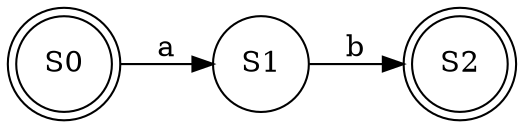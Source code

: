 digraph DFA {
    rankdir=LR;
    node [shape = doublecircle]; S0 S2;
    node [shape = circle];
    "S0" -> "S1" [ label = "a" ];
    "S1" -> "S2" [ label = "b" ];
}
